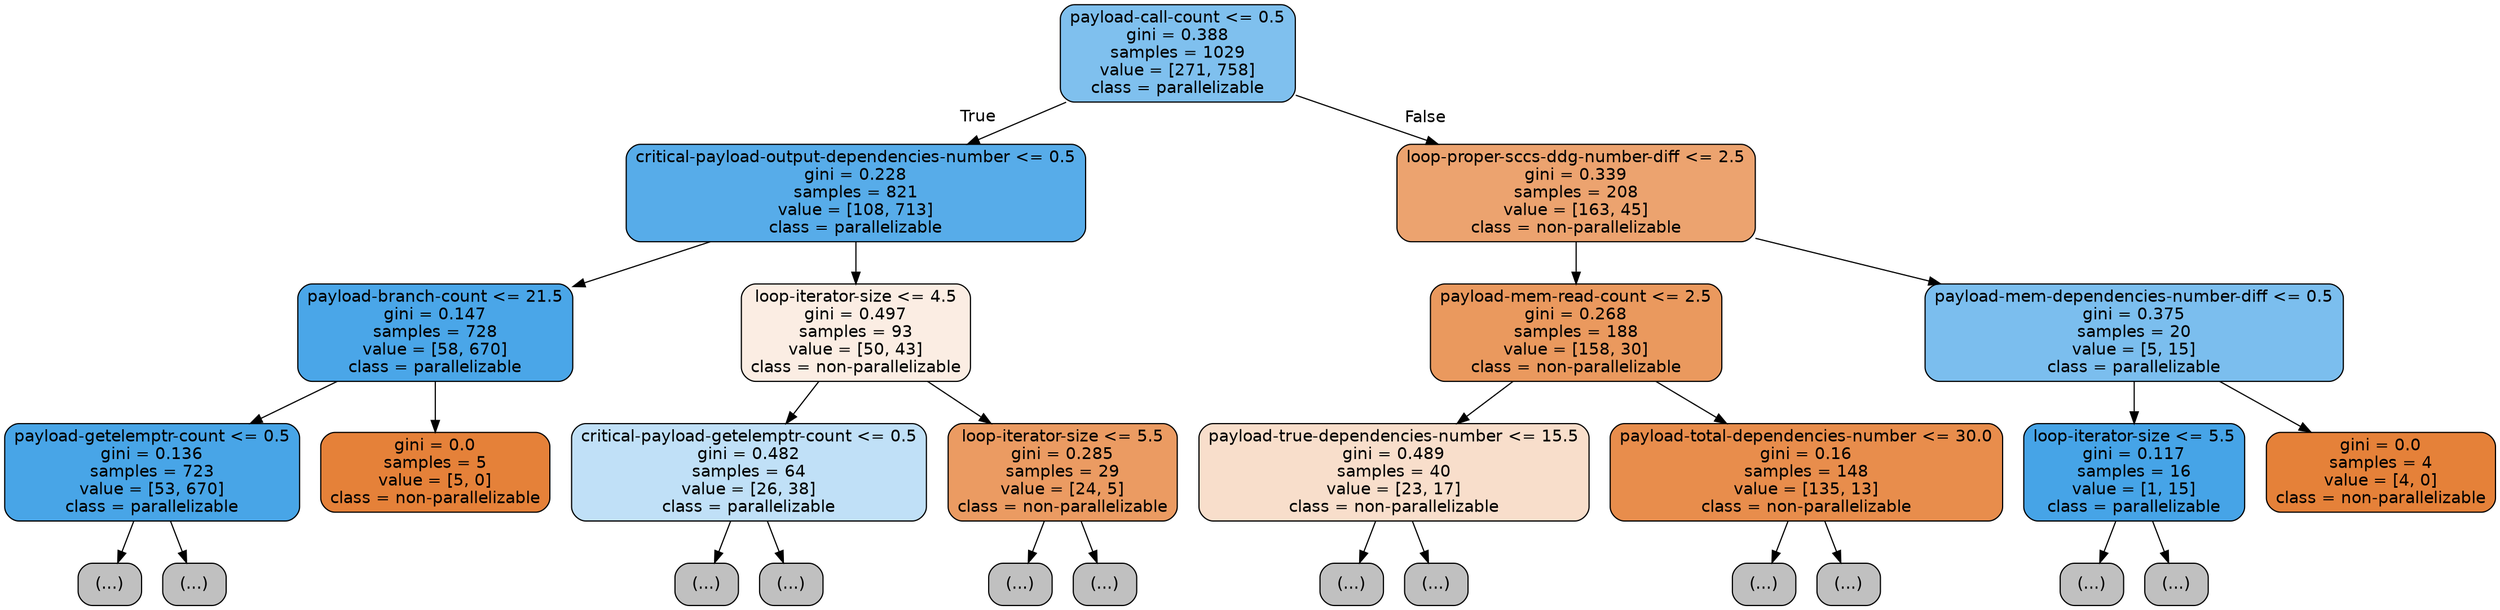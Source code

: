 digraph Tree {
node [shape=box, style="filled, rounded", color="black", fontname=helvetica] ;
edge [fontname=helvetica] ;
0 [label="payload-call-count <= 0.5\ngini = 0.388\nsamples = 1029\nvalue = [271, 758]\nclass = parallelizable", fillcolor="#399de5a4"] ;
1 [label="critical-payload-output-dependencies-number <= 0.5\ngini = 0.228\nsamples = 821\nvalue = [108, 713]\nclass = parallelizable", fillcolor="#399de5d8"] ;
0 -> 1 [labeldistance=2.5, labelangle=45, headlabel="True"] ;
2 [label="payload-branch-count <= 21.5\ngini = 0.147\nsamples = 728\nvalue = [58, 670]\nclass = parallelizable", fillcolor="#399de5e9"] ;
1 -> 2 ;
3 [label="payload-getelemptr-count <= 0.5\ngini = 0.136\nsamples = 723\nvalue = [53, 670]\nclass = parallelizable", fillcolor="#399de5eb"] ;
2 -> 3 ;
4 [label="(...)", fillcolor="#C0C0C0"] ;
3 -> 4 ;
5 [label="(...)", fillcolor="#C0C0C0"] ;
3 -> 5 ;
118 [label="gini = 0.0\nsamples = 5\nvalue = [5, 0]\nclass = non-parallelizable", fillcolor="#e58139ff"] ;
2 -> 118 ;
119 [label="loop-iterator-size <= 4.5\ngini = 0.497\nsamples = 93\nvalue = [50, 43]\nclass = non-parallelizable", fillcolor="#e5813924"] ;
1 -> 119 ;
120 [label="critical-payload-getelemptr-count <= 0.5\ngini = 0.482\nsamples = 64\nvalue = [26, 38]\nclass = parallelizable", fillcolor="#399de551"] ;
119 -> 120 ;
121 [label="(...)", fillcolor="#C0C0C0"] ;
120 -> 121 ;
146 [label="(...)", fillcolor="#C0C0C0"] ;
120 -> 146 ;
149 [label="loop-iterator-size <= 5.5\ngini = 0.285\nsamples = 29\nvalue = [24, 5]\nclass = non-parallelizable", fillcolor="#e58139ca"] ;
119 -> 149 ;
150 [label="(...)", fillcolor="#C0C0C0"] ;
149 -> 150 ;
155 [label="(...)", fillcolor="#C0C0C0"] ;
149 -> 155 ;
156 [label="loop-proper-sccs-ddg-number-diff <= 2.5\ngini = 0.339\nsamples = 208\nvalue = [163, 45]\nclass = non-parallelizable", fillcolor="#e58139b9"] ;
0 -> 156 [labeldistance=2.5, labelangle=-45, headlabel="False"] ;
157 [label="payload-mem-read-count <= 2.5\ngini = 0.268\nsamples = 188\nvalue = [158, 30]\nclass = non-parallelizable", fillcolor="#e58139cf"] ;
156 -> 157 ;
158 [label="payload-true-dependencies-number <= 15.5\ngini = 0.489\nsamples = 40\nvalue = [23, 17]\nclass = non-parallelizable", fillcolor="#e5813943"] ;
157 -> 158 ;
159 [label="(...)", fillcolor="#C0C0C0"] ;
158 -> 159 ;
164 [label="(...)", fillcolor="#C0C0C0"] ;
158 -> 164 ;
165 [label="payload-total-dependencies-number <= 30.0\ngini = 0.16\nsamples = 148\nvalue = [135, 13]\nclass = non-parallelizable", fillcolor="#e58139e6"] ;
157 -> 165 ;
166 [label="(...)", fillcolor="#C0C0C0"] ;
165 -> 166 ;
173 [label="(...)", fillcolor="#C0C0C0"] ;
165 -> 173 ;
186 [label="payload-mem-dependencies-number-diff <= 0.5\ngini = 0.375\nsamples = 20\nvalue = [5, 15]\nclass = parallelizable", fillcolor="#399de5aa"] ;
156 -> 186 ;
187 [label="loop-iterator-size <= 5.5\ngini = 0.117\nsamples = 16\nvalue = [1, 15]\nclass = parallelizable", fillcolor="#399de5ee"] ;
186 -> 187 ;
188 [label="(...)", fillcolor="#C0C0C0"] ;
187 -> 188 ;
189 [label="(...)", fillcolor="#C0C0C0"] ;
187 -> 189 ;
190 [label="gini = 0.0\nsamples = 4\nvalue = [4, 0]\nclass = non-parallelizable", fillcolor="#e58139ff"] ;
186 -> 190 ;
}